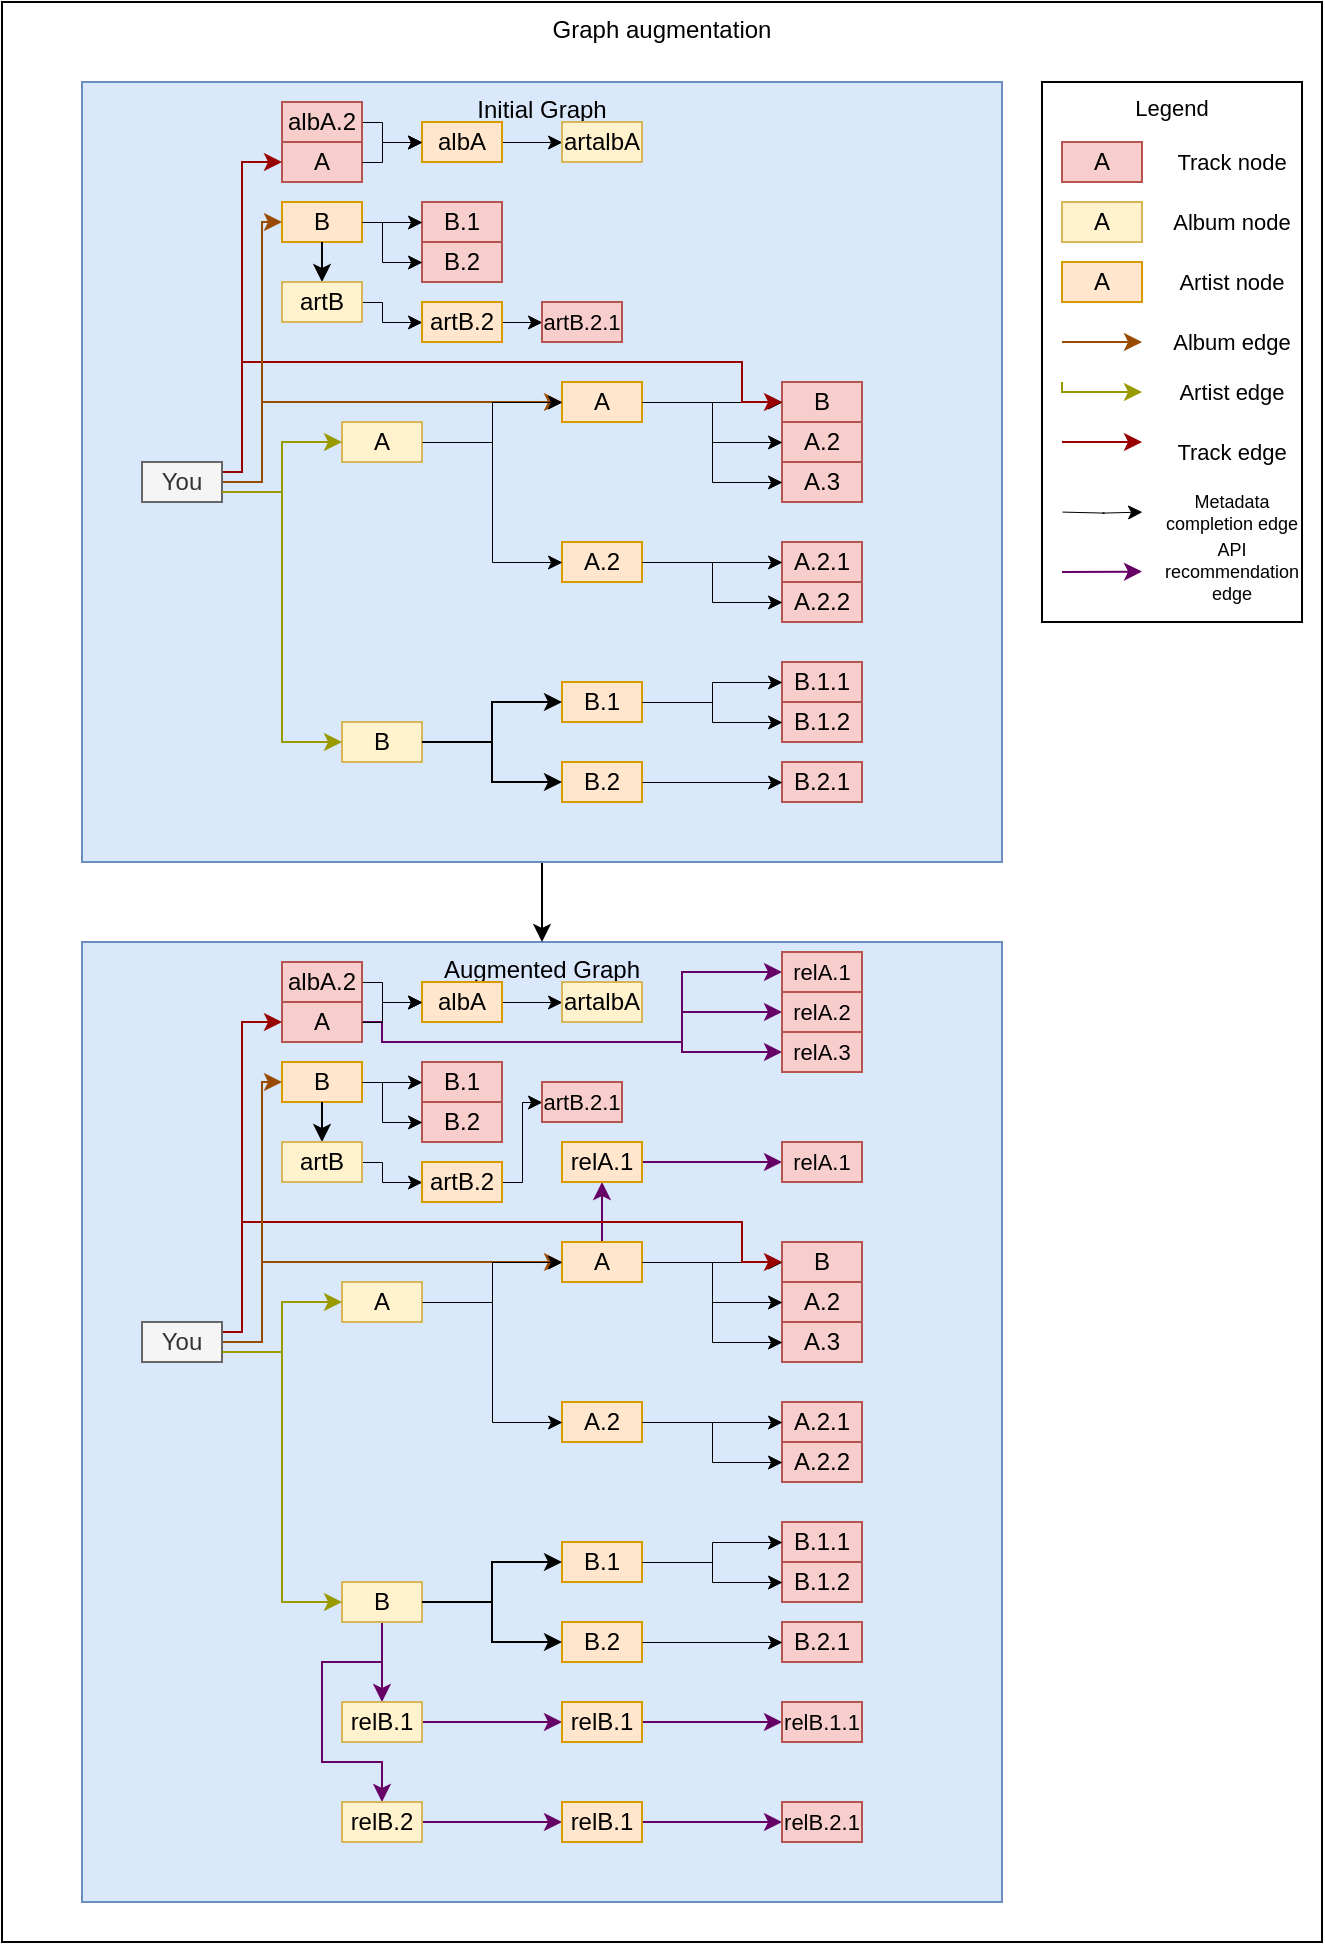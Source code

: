 <mxfile version="18.0.1" type="device"><diagram id="3FuMZ1e_deoRVSTneDtn" name="Page-1"><mxGraphModel dx="1137" dy="707" grid="1" gridSize="10" guides="1" tooltips="1" connect="1" arrows="1" fold="1" page="1" pageScale="1" pageWidth="850" pageHeight="1100" math="0" shadow="0"><root><mxCell id="0"/><mxCell id="1" parent="0"/><mxCell id="2" value="Graph augmentation" style="rounded=0;whiteSpace=wrap;html=1;verticalAlign=top;" parent="1" vertex="1"><mxGeometry x="40" y="40" width="660" height="970" as="geometry"/></mxCell><mxCell id="O8z5yUPfaKezRsKL5KZz-60" value="Augmented Graph" style="rounded=0;whiteSpace=wrap;html=1;verticalAlign=top;align=center;fillColor=#dae8fc;strokeColor=#6c8ebf;" parent="1" vertex="1"><mxGeometry x="80" y="510" width="460" height="480" as="geometry"/></mxCell><mxCell id="O8z5yUPfaKezRsKL5KZz-206" style="edgeStyle=orthogonalEdgeStyle;rounded=0;orthogonalLoop=1;jettySize=auto;html=1;exitX=1;exitY=0.5;exitDx=0;exitDy=0;entryX=0;entryY=0.5;entryDx=0;entryDy=0;fontSize=11;strokeColor=#660066;strokeWidth=1;" parent="1" source="O8z5yUPfaKezRsKL5KZz-61" target="O8z5yUPfaKezRsKL5KZz-202" edge="1"><mxGeometry relative="1" as="geometry"><Array as="points"><mxPoint x="230" y="550"/><mxPoint x="230" y="560"/><mxPoint x="380" y="560"/><mxPoint x="380" y="525"/></Array></mxGeometry></mxCell><mxCell id="O8z5yUPfaKezRsKL5KZz-207" style="edgeStyle=orthogonalEdgeStyle;rounded=0;orthogonalLoop=1;jettySize=auto;html=1;exitX=1;exitY=0.5;exitDx=0;exitDy=0;entryX=0;entryY=0.5;entryDx=0;entryDy=0;fontSize=11;strokeColor=#660066;strokeWidth=1;" parent="1" source="O8z5yUPfaKezRsKL5KZz-61" target="O8z5yUPfaKezRsKL5KZz-203" edge="1"><mxGeometry relative="1" as="geometry"><Array as="points"><mxPoint x="230" y="550"/><mxPoint x="230" y="560"/><mxPoint x="380" y="560"/><mxPoint x="380" y="545"/></Array></mxGeometry></mxCell><mxCell id="O8z5yUPfaKezRsKL5KZz-208" style="edgeStyle=orthogonalEdgeStyle;rounded=0;orthogonalLoop=1;jettySize=auto;html=1;exitX=1;exitY=0.5;exitDx=0;exitDy=0;entryX=0;entryY=0.5;entryDx=0;entryDy=0;fontSize=11;strokeColor=#660066;strokeWidth=1;" parent="1" source="O8z5yUPfaKezRsKL5KZz-61" target="O8z5yUPfaKezRsKL5KZz-205" edge="1"><mxGeometry relative="1" as="geometry"><Array as="points"><mxPoint x="230" y="550"/><mxPoint x="230" y="560"/><mxPoint x="380" y="560"/><mxPoint x="380" y="565"/></Array></mxGeometry></mxCell><mxCell id="O8z5yUPfaKezRsKL5KZz-61" value="A" style="rounded=0;whiteSpace=wrap;html=1;fillColor=#f8cecc;strokeColor=#b85450;" parent="1" vertex="1"><mxGeometry x="180" y="540" width="40" height="20" as="geometry"/></mxCell><mxCell id="O8z5yUPfaKezRsKL5KZz-62" value="B" style="rounded=0;whiteSpace=wrap;html=1;fillColor=#f8cecc;strokeColor=#b85450;" parent="1" vertex="1"><mxGeometry x="430" y="660" width="40" height="20" as="geometry"/></mxCell><mxCell id="O8z5yUPfaKezRsKL5KZz-63" style="edgeStyle=orthogonalEdgeStyle;rounded=0;orthogonalLoop=1;jettySize=auto;html=1;exitX=1;exitY=0.5;exitDx=0;exitDy=0;entryX=0;entryY=0.5;entryDx=0;entryDy=0;strokeWidth=0.5;" parent="1" source="O8z5yUPfaKezRsKL5KZz-64" target="O8z5yUPfaKezRsKL5KZz-62" edge="1"><mxGeometry relative="1" as="geometry"/></mxCell><mxCell id="O8z5yUPfaKezRsKL5KZz-200" style="edgeStyle=orthogonalEdgeStyle;rounded=0;orthogonalLoop=1;jettySize=auto;html=1;exitX=0.5;exitY=0;exitDx=0;exitDy=0;entryX=0.5;entryY=1;entryDx=0;entryDy=0;fontSize=11;strokeColor=#660066;strokeWidth=1;" parent="1" source="O8z5yUPfaKezRsKL5KZz-64" target="O8z5yUPfaKezRsKL5KZz-198" edge="1"><mxGeometry relative="1" as="geometry"/></mxCell><mxCell id="O8z5yUPfaKezRsKL5KZz-64" value="A" style="rounded=0;whiteSpace=wrap;html=1;fillColor=#ffe6cc;strokeColor=#d79b00;" parent="1" vertex="1"><mxGeometry x="320" y="660" width="40" height="20" as="geometry"/></mxCell><mxCell id="O8z5yUPfaKezRsKL5KZz-65" value="B" style="rounded=0;whiteSpace=wrap;html=1;fillColor=#ffe6cc;strokeColor=#d79b00;" parent="1" vertex="1"><mxGeometry x="180" y="570" width="40" height="20" as="geometry"/></mxCell><mxCell id="O8z5yUPfaKezRsKL5KZz-66" style="edgeStyle=orthogonalEdgeStyle;rounded=0;orthogonalLoop=1;jettySize=auto;html=1;exitX=1;exitY=0.5;exitDx=0;exitDy=0;entryX=0;entryY=0.5;entryDx=0;entryDy=0;strokeColor=#994C00;" parent="1" source="O8z5yUPfaKezRsKL5KZz-70" target="O8z5yUPfaKezRsKL5KZz-64" edge="1"><mxGeometry relative="1" as="geometry"><Array as="points"><mxPoint x="170" y="710"/><mxPoint x="170" y="670"/></Array></mxGeometry></mxCell><mxCell id="O8z5yUPfaKezRsKL5KZz-67" style="edgeStyle=orthogonalEdgeStyle;rounded=0;orthogonalLoop=1;jettySize=auto;html=1;exitX=1;exitY=0.25;exitDx=0;exitDy=0;entryX=0;entryY=0.5;entryDx=0;entryDy=0;strokeColor=#990000;strokeWidth=1;" parent="1" source="O8z5yUPfaKezRsKL5KZz-70" target="O8z5yUPfaKezRsKL5KZz-62" edge="1"><mxGeometry relative="1" as="geometry"><Array as="points"><mxPoint x="160" y="705"/><mxPoint x="160" y="650"/><mxPoint x="410" y="650"/><mxPoint x="410" y="670"/></Array></mxGeometry></mxCell><mxCell id="O8z5yUPfaKezRsKL5KZz-68" style="edgeStyle=orthogonalEdgeStyle;rounded=0;orthogonalLoop=1;jettySize=auto;html=1;exitX=1;exitY=0.25;exitDx=0;exitDy=0;entryX=0;entryY=0.5;entryDx=0;entryDy=0;strokeColor=#990000;strokeWidth=1;" parent="1" source="O8z5yUPfaKezRsKL5KZz-70" target="O8z5yUPfaKezRsKL5KZz-61" edge="1"><mxGeometry relative="1" as="geometry"><Array as="points"><mxPoint x="160" y="705"/><mxPoint x="160" y="550"/></Array></mxGeometry></mxCell><mxCell id="O8z5yUPfaKezRsKL5KZz-69" style="edgeStyle=orthogonalEdgeStyle;rounded=0;orthogonalLoop=1;jettySize=auto;html=1;exitX=1;exitY=0.5;exitDx=0;exitDy=0;entryX=0;entryY=0.5;entryDx=0;entryDy=0;strokeColor=#994C00;strokeWidth=1;" parent="1" source="O8z5yUPfaKezRsKL5KZz-70" target="O8z5yUPfaKezRsKL5KZz-65" edge="1"><mxGeometry relative="1" as="geometry"><Array as="points"><mxPoint x="170" y="710"/><mxPoint x="170" y="580"/></Array></mxGeometry></mxCell><mxCell id="O8z5yUPfaKezRsKL5KZz-70" value="You" style="rounded=0;whiteSpace=wrap;html=1;fillColor=#f5f5f5;strokeColor=#666666;fontColor=#333333;" parent="1" vertex="1"><mxGeometry x="110" y="700" width="40" height="20" as="geometry"/></mxCell><mxCell id="O8z5yUPfaKezRsKL5KZz-71" style="edgeStyle=orthogonalEdgeStyle;rounded=0;orthogonalLoop=1;jettySize=auto;html=1;exitX=1;exitY=0.5;exitDx=0;exitDy=0;entryX=0;entryY=0.5;entryDx=0;entryDy=0;strokeWidth=0.5;" parent="1" source="O8z5yUPfaKezRsKL5KZz-72" target="O8z5yUPfaKezRsKL5KZz-64" edge="1"><mxGeometry relative="1" as="geometry"/></mxCell><mxCell id="O8z5yUPfaKezRsKL5KZz-72" value="A" style="rounded=0;whiteSpace=wrap;html=1;fillColor=#fff2cc;strokeColor=#d6b656;" parent="1" vertex="1"><mxGeometry x="210" y="680" width="40" height="20" as="geometry"/></mxCell><mxCell id="O8z5yUPfaKezRsKL5KZz-73" style="edgeStyle=orthogonalEdgeStyle;rounded=0;orthogonalLoop=1;jettySize=auto;html=1;exitX=1;exitY=0.75;exitDx=0;exitDy=0;entryX=0;entryY=0.5;entryDx=0;entryDy=0;strokeColor=#999900;" parent="1" source="O8z5yUPfaKezRsKL5KZz-70" target="O8z5yUPfaKezRsKL5KZz-72" edge="1"><mxGeometry relative="1" as="geometry"/></mxCell><mxCell id="O8z5yUPfaKezRsKL5KZz-186" style="edgeStyle=orthogonalEdgeStyle;rounded=0;orthogonalLoop=1;jettySize=auto;html=1;exitX=0.5;exitY=1;exitDx=0;exitDy=0;entryX=0.5;entryY=0;entryDx=0;entryDy=0;strokeColor=#660066;strokeWidth=1;" parent="1" source="O8z5yUPfaKezRsKL5KZz-74" target="O8z5yUPfaKezRsKL5KZz-185" edge="1"><mxGeometry relative="1" as="geometry"/></mxCell><mxCell id="O8z5yUPfaKezRsKL5KZz-188" style="edgeStyle=orthogonalEdgeStyle;rounded=0;orthogonalLoop=1;jettySize=auto;html=1;exitX=0.5;exitY=1;exitDx=0;exitDy=0;entryX=0.5;entryY=0;entryDx=0;entryDy=0;strokeColor=#660066;strokeWidth=1;" parent="1" source="O8z5yUPfaKezRsKL5KZz-74" target="O8z5yUPfaKezRsKL5KZz-187" edge="1"><mxGeometry relative="1" as="geometry"><Array as="points"><mxPoint x="230" y="870"/><mxPoint x="200" y="870"/><mxPoint x="200" y="920"/><mxPoint x="230" y="920"/></Array></mxGeometry></mxCell><mxCell id="O8z5yUPfaKezRsKL5KZz-74" value="B" style="rounded=0;whiteSpace=wrap;html=1;fillColor=#fff2cc;strokeColor=#d6b656;" parent="1" vertex="1"><mxGeometry x="210" y="830" width="40" height="20" as="geometry"/></mxCell><mxCell id="O8z5yUPfaKezRsKL5KZz-75" style="edgeStyle=orthogonalEdgeStyle;rounded=0;orthogonalLoop=1;jettySize=auto;html=1;exitX=1;exitY=0.75;exitDx=0;exitDy=0;entryX=0;entryY=0.5;entryDx=0;entryDy=0;strokeColor=#999900;" parent="1" source="O8z5yUPfaKezRsKL5KZz-70" target="O8z5yUPfaKezRsKL5KZz-74" edge="1"><mxGeometry relative="1" as="geometry"/></mxCell><mxCell id="O8z5yUPfaKezRsKL5KZz-76" value="B.1" style="rounded=0;whiteSpace=wrap;html=1;fillColor=#ffe6cc;strokeColor=#d79b00;" parent="1" vertex="1"><mxGeometry x="320" y="810" width="40" height="20" as="geometry"/></mxCell><mxCell id="O8z5yUPfaKezRsKL5KZz-77" style="edgeStyle=orthogonalEdgeStyle;rounded=0;orthogonalLoop=1;jettySize=auto;html=1;exitX=1;exitY=0.5;exitDx=0;exitDy=0;entryX=0;entryY=0.5;entryDx=0;entryDy=0;" parent="1" source="O8z5yUPfaKezRsKL5KZz-74" target="O8z5yUPfaKezRsKL5KZz-76" edge="1"><mxGeometry relative="1" as="geometry"/></mxCell><mxCell id="O8z5yUPfaKezRsKL5KZz-78" value="A.2" style="rounded=0;whiteSpace=wrap;html=1;fillColor=#ffe6cc;strokeColor=#d79b00;" parent="1" vertex="1"><mxGeometry x="320" y="740" width="40" height="20" as="geometry"/></mxCell><mxCell id="O8z5yUPfaKezRsKL5KZz-79" style="edgeStyle=orthogonalEdgeStyle;rounded=0;orthogonalLoop=1;jettySize=auto;html=1;exitX=1;exitY=0.5;exitDx=0;exitDy=0;entryX=0;entryY=0.5;entryDx=0;entryDy=0;strokeWidth=0.5;" parent="1" source="O8z5yUPfaKezRsKL5KZz-72" target="O8z5yUPfaKezRsKL5KZz-78" edge="1"><mxGeometry relative="1" as="geometry"/></mxCell><mxCell id="O8z5yUPfaKezRsKL5KZz-80" value="B.2" style="rounded=0;whiteSpace=wrap;html=1;fillColor=#ffe6cc;strokeColor=#d79b00;" parent="1" vertex="1"><mxGeometry x="320" y="850" width="40" height="20" as="geometry"/></mxCell><mxCell id="O8z5yUPfaKezRsKL5KZz-81" style="edgeStyle=orthogonalEdgeStyle;rounded=0;orthogonalLoop=1;jettySize=auto;html=1;exitX=1;exitY=0.5;exitDx=0;exitDy=0;entryX=0;entryY=0.5;entryDx=0;entryDy=0;" parent="1" source="O8z5yUPfaKezRsKL5KZz-74" target="O8z5yUPfaKezRsKL5KZz-80" edge="1"><mxGeometry relative="1" as="geometry"/></mxCell><mxCell id="O8z5yUPfaKezRsKL5KZz-82" value="A.2" style="rounded=0;whiteSpace=wrap;html=1;fillColor=#f8cecc;strokeColor=#b85450;" parent="1" vertex="1"><mxGeometry x="430" y="680" width="40" height="20" as="geometry"/></mxCell><mxCell id="O8z5yUPfaKezRsKL5KZz-83" style="edgeStyle=orthogonalEdgeStyle;rounded=0;orthogonalLoop=1;jettySize=auto;html=1;exitX=1;exitY=0.5;exitDx=0;exitDy=0;entryX=0;entryY=0.5;entryDx=0;entryDy=0;strokeWidth=0.5;" parent="1" source="O8z5yUPfaKezRsKL5KZz-64" target="O8z5yUPfaKezRsKL5KZz-82" edge="1"><mxGeometry relative="1" as="geometry"/></mxCell><mxCell id="O8z5yUPfaKezRsKL5KZz-84" value="A.3" style="rounded=0;whiteSpace=wrap;html=1;fillColor=#f8cecc;strokeColor=#b85450;" parent="1" vertex="1"><mxGeometry x="430" y="700" width="40" height="20" as="geometry"/></mxCell><mxCell id="O8z5yUPfaKezRsKL5KZz-85" style="edgeStyle=orthogonalEdgeStyle;rounded=0;orthogonalLoop=1;jettySize=auto;html=1;exitX=1;exitY=0.5;exitDx=0;exitDy=0;entryX=0;entryY=0.5;entryDx=0;entryDy=0;strokeWidth=0.5;" parent="1" source="O8z5yUPfaKezRsKL5KZz-64" target="O8z5yUPfaKezRsKL5KZz-84" edge="1"><mxGeometry relative="1" as="geometry"/></mxCell><mxCell id="O8z5yUPfaKezRsKL5KZz-86" value="B.1" style="rounded=0;whiteSpace=wrap;html=1;fillColor=#f8cecc;strokeColor=#b85450;" parent="1" vertex="1"><mxGeometry x="250" y="570" width="40" height="20" as="geometry"/></mxCell><mxCell id="O8z5yUPfaKezRsKL5KZz-87" style="edgeStyle=orthogonalEdgeStyle;rounded=0;orthogonalLoop=1;jettySize=auto;html=1;exitX=1;exitY=0.5;exitDx=0;exitDy=0;entryX=0;entryY=0.5;entryDx=0;entryDy=0;strokeColor=#000000;strokeWidth=0.5;" parent="1" source="O8z5yUPfaKezRsKL5KZz-65" target="O8z5yUPfaKezRsKL5KZz-86" edge="1"><mxGeometry relative="1" as="geometry"/></mxCell><mxCell id="O8z5yUPfaKezRsKL5KZz-88" value="B.2" style="rounded=0;whiteSpace=wrap;html=1;fillColor=#f8cecc;strokeColor=#b85450;" parent="1" vertex="1"><mxGeometry x="250" y="590" width="40" height="20" as="geometry"/></mxCell><mxCell id="O8z5yUPfaKezRsKL5KZz-89" style="edgeStyle=orthogonalEdgeStyle;rounded=0;orthogonalLoop=1;jettySize=auto;html=1;exitX=1;exitY=0.5;exitDx=0;exitDy=0;entryX=0;entryY=0.5;entryDx=0;entryDy=0;strokeColor=#000000;strokeWidth=0.5;" parent="1" source="O8z5yUPfaKezRsKL5KZz-65" target="O8z5yUPfaKezRsKL5KZz-88" edge="1"><mxGeometry relative="1" as="geometry"><Array as="points"><mxPoint x="230" y="580"/><mxPoint x="230" y="600"/></Array></mxGeometry></mxCell><mxCell id="O8z5yUPfaKezRsKL5KZz-90" value="A.2.1" style="rounded=0;whiteSpace=wrap;html=1;fillColor=#f8cecc;strokeColor=#b85450;" parent="1" vertex="1"><mxGeometry x="430" y="740" width="40" height="20" as="geometry"/></mxCell><mxCell id="O8z5yUPfaKezRsKL5KZz-91" style="edgeStyle=orthogonalEdgeStyle;rounded=0;orthogonalLoop=1;jettySize=auto;html=1;exitX=1;exitY=0.5;exitDx=0;exitDy=0;entryX=0;entryY=0.5;entryDx=0;entryDy=0;strokeColor=#000000;strokeWidth=0.5;" parent="1" source="O8z5yUPfaKezRsKL5KZz-78" target="O8z5yUPfaKezRsKL5KZz-90" edge="1"><mxGeometry relative="1" as="geometry"/></mxCell><mxCell id="O8z5yUPfaKezRsKL5KZz-92" value="A.2.2" style="rounded=0;whiteSpace=wrap;html=1;fillColor=#f8cecc;strokeColor=#b85450;" parent="1" vertex="1"><mxGeometry x="430" y="760" width="40" height="20" as="geometry"/></mxCell><mxCell id="O8z5yUPfaKezRsKL5KZz-93" style="edgeStyle=orthogonalEdgeStyle;rounded=0;orthogonalLoop=1;jettySize=auto;html=1;exitX=1;exitY=0.5;exitDx=0;exitDy=0;entryX=0;entryY=0.5;entryDx=0;entryDy=0;strokeColor=#000000;strokeWidth=0.5;" parent="1" source="O8z5yUPfaKezRsKL5KZz-78" target="O8z5yUPfaKezRsKL5KZz-92" edge="1"><mxGeometry relative="1" as="geometry"/></mxCell><mxCell id="O8z5yUPfaKezRsKL5KZz-94" value="B.1.1" style="rounded=0;whiteSpace=wrap;html=1;fillColor=#f8cecc;strokeColor=#b85450;" parent="1" vertex="1"><mxGeometry x="430" y="800" width="40" height="20" as="geometry"/></mxCell><mxCell id="O8z5yUPfaKezRsKL5KZz-95" style="edgeStyle=orthogonalEdgeStyle;rounded=0;orthogonalLoop=1;jettySize=auto;html=1;exitX=1;exitY=0.5;exitDx=0;exitDy=0;entryX=0;entryY=0.5;entryDx=0;entryDy=0;strokeColor=#000000;strokeWidth=0.5;" parent="1" source="O8z5yUPfaKezRsKL5KZz-76" target="O8z5yUPfaKezRsKL5KZz-94" edge="1"><mxGeometry relative="1" as="geometry"/></mxCell><mxCell id="O8z5yUPfaKezRsKL5KZz-96" value="B.1.2" style="rounded=0;whiteSpace=wrap;html=1;fillColor=#f8cecc;strokeColor=#b85450;" parent="1" vertex="1"><mxGeometry x="430" y="820" width="40" height="20" as="geometry"/></mxCell><mxCell id="O8z5yUPfaKezRsKL5KZz-97" style="edgeStyle=orthogonalEdgeStyle;rounded=0;orthogonalLoop=1;jettySize=auto;html=1;exitX=1;exitY=0.5;exitDx=0;exitDy=0;strokeColor=#000000;strokeWidth=0.5;" parent="1" source="O8z5yUPfaKezRsKL5KZz-76" target="O8z5yUPfaKezRsKL5KZz-96" edge="1"><mxGeometry relative="1" as="geometry"/></mxCell><mxCell id="O8z5yUPfaKezRsKL5KZz-98" value="B.2.1" style="rounded=0;whiteSpace=wrap;html=1;fillColor=#f8cecc;strokeColor=#b85450;" parent="1" vertex="1"><mxGeometry x="430" y="850" width="40" height="20" as="geometry"/></mxCell><mxCell id="O8z5yUPfaKezRsKL5KZz-99" style="edgeStyle=orthogonalEdgeStyle;rounded=0;orthogonalLoop=1;jettySize=auto;html=1;exitX=1;exitY=0.5;exitDx=0;exitDy=0;entryX=0;entryY=0.5;entryDx=0;entryDy=0;strokeColor=#000000;strokeWidth=0.5;" parent="1" source="O8z5yUPfaKezRsKL5KZz-80" target="O8z5yUPfaKezRsKL5KZz-98" edge="1"><mxGeometry relative="1" as="geometry"/></mxCell><mxCell id="O8z5yUPfaKezRsKL5KZz-190" style="edgeStyle=orthogonalEdgeStyle;rounded=0;orthogonalLoop=1;jettySize=auto;html=1;exitX=1;exitY=0.5;exitDx=0;exitDy=0;entryX=0;entryY=0.5;entryDx=0;entryDy=0;strokeColor=#660066;strokeWidth=1;" parent="1" source="O8z5yUPfaKezRsKL5KZz-185" target="O8z5yUPfaKezRsKL5KZz-189" edge="1"><mxGeometry relative="1" as="geometry"/></mxCell><mxCell id="O8z5yUPfaKezRsKL5KZz-185" value="relB.1" style="rounded=0;whiteSpace=wrap;html=1;fillColor=#fff2cc;strokeColor=#d6b656;" parent="1" vertex="1"><mxGeometry x="210" y="890" width="40" height="20" as="geometry"/></mxCell><mxCell id="O8z5yUPfaKezRsKL5KZz-196" style="edgeStyle=orthogonalEdgeStyle;rounded=0;orthogonalLoop=1;jettySize=auto;html=1;exitX=1;exitY=0.5;exitDx=0;exitDy=0;entryX=0;entryY=0.5;entryDx=0;entryDy=0;strokeColor=#660066;strokeWidth=1;" parent="1" source="O8z5yUPfaKezRsKL5KZz-187" target="O8z5yUPfaKezRsKL5KZz-194" edge="1"><mxGeometry relative="1" as="geometry"/></mxCell><mxCell id="O8z5yUPfaKezRsKL5KZz-187" value="relB.2" style="rounded=0;whiteSpace=wrap;html=1;fillColor=#fff2cc;strokeColor=#d6b656;" parent="1" vertex="1"><mxGeometry x="210" y="940" width="40" height="20" as="geometry"/></mxCell><mxCell id="O8z5yUPfaKezRsKL5KZz-192" style="edgeStyle=orthogonalEdgeStyle;rounded=0;orthogonalLoop=1;jettySize=auto;html=1;exitX=1;exitY=0.5;exitDx=0;exitDy=0;entryX=0;entryY=0.5;entryDx=0;entryDy=0;strokeColor=#660066;strokeWidth=1;" parent="1" source="O8z5yUPfaKezRsKL5KZz-189" target="O8z5yUPfaKezRsKL5KZz-191" edge="1"><mxGeometry relative="1" as="geometry"/></mxCell><mxCell id="O8z5yUPfaKezRsKL5KZz-189" value="relB.1" style="rounded=0;whiteSpace=wrap;html=1;fillColor=#ffe6cc;strokeColor=#d79b00;" parent="1" vertex="1"><mxGeometry x="320" y="890" width="40" height="20" as="geometry"/></mxCell><mxCell id="O8z5yUPfaKezRsKL5KZz-191" value="relB.1.1" style="rounded=0;whiteSpace=wrap;html=1;fillColor=#f8cecc;strokeColor=#b85450;fontSize=11;" parent="1" vertex="1"><mxGeometry x="430" y="890" width="40" height="20" as="geometry"/></mxCell><mxCell id="O8z5yUPfaKezRsKL5KZz-197" style="edgeStyle=orthogonalEdgeStyle;rounded=0;orthogonalLoop=1;jettySize=auto;html=1;exitX=1;exitY=0.5;exitDx=0;exitDy=0;entryX=0;entryY=0.5;entryDx=0;entryDy=0;strokeColor=#660066;strokeWidth=1;" parent="1" source="O8z5yUPfaKezRsKL5KZz-194" target="O8z5yUPfaKezRsKL5KZz-195" edge="1"><mxGeometry relative="1" as="geometry"/></mxCell><mxCell id="O8z5yUPfaKezRsKL5KZz-194" value="relB.1" style="rounded=0;whiteSpace=wrap;html=1;fillColor=#ffe6cc;strokeColor=#d79b00;" parent="1" vertex="1"><mxGeometry x="320" y="940" width="40" height="20" as="geometry"/></mxCell><mxCell id="O8z5yUPfaKezRsKL5KZz-195" value="relB.2.1" style="rounded=0;whiteSpace=wrap;html=1;fillColor=#f8cecc;strokeColor=#b85450;fontSize=11;" parent="1" vertex="1"><mxGeometry x="430" y="940" width="40" height="20" as="geometry"/></mxCell><mxCell id="O8z5yUPfaKezRsKL5KZz-201" style="edgeStyle=orthogonalEdgeStyle;rounded=0;orthogonalLoop=1;jettySize=auto;html=1;exitX=1;exitY=0.5;exitDx=0;exitDy=0;fontSize=11;strokeColor=#660066;strokeWidth=1;" parent="1" source="O8z5yUPfaKezRsKL5KZz-198" target="O8z5yUPfaKezRsKL5KZz-199" edge="1"><mxGeometry relative="1" as="geometry"/></mxCell><mxCell id="O8z5yUPfaKezRsKL5KZz-198" value="relA.1" style="rounded=0;whiteSpace=wrap;html=1;fillColor=#ffe6cc;strokeColor=#d79b00;" parent="1" vertex="1"><mxGeometry x="320" y="610" width="40" height="20" as="geometry"/></mxCell><mxCell id="O8z5yUPfaKezRsKL5KZz-199" value="relA.1" style="rounded=0;whiteSpace=wrap;html=1;fillColor=#f8cecc;strokeColor=#b85450;fontSize=11;" parent="1" vertex="1"><mxGeometry x="430" y="610" width="40" height="20" as="geometry"/></mxCell><mxCell id="O8z5yUPfaKezRsKL5KZz-202" value="relA.1" style="rounded=0;whiteSpace=wrap;html=1;fillColor=#f8cecc;strokeColor=#b85450;fontSize=11;" parent="1" vertex="1"><mxGeometry x="430" y="515" width="40" height="20" as="geometry"/></mxCell><mxCell id="O8z5yUPfaKezRsKL5KZz-203" value="relA.2" style="rounded=0;whiteSpace=wrap;html=1;fillColor=#f8cecc;strokeColor=#b85450;fontSize=11;" parent="1" vertex="1"><mxGeometry x="430" y="535" width="40" height="20" as="geometry"/></mxCell><mxCell id="O8z5yUPfaKezRsKL5KZz-205" value="relA.3" style="rounded=0;whiteSpace=wrap;html=1;fillColor=#f8cecc;strokeColor=#b85450;fontSize=11;" parent="1" vertex="1"><mxGeometry x="430" y="555" width="40" height="20" as="geometry"/></mxCell><mxCell id="O8z5yUPfaKezRsKL5KZz-209" style="edgeStyle=orthogonalEdgeStyle;rounded=0;orthogonalLoop=1;jettySize=auto;html=1;exitX=0.5;exitY=1;exitDx=0;exitDy=0;entryX=0.5;entryY=0;entryDx=0;entryDy=0;fontSize=11;strokeColor=#000000;strokeWidth=1;" parent="1" source="O8z5yUPfaKezRsKL5KZz-8" target="O8z5yUPfaKezRsKL5KZz-60" edge="1"><mxGeometry relative="1" as="geometry"/></mxCell><mxCell id="kvwZr2Fy22eKTXCSb-oO-2" value="" style="group" parent="1" vertex="1" connectable="0"><mxGeometry x="560" y="80" width="130" height="270" as="geometry"/></mxCell><mxCell id="O8z5yUPfaKezRsKL5KZz-210" value="Legend" style="rounded=0;whiteSpace=wrap;html=1;fontSize=11;verticalAlign=top;" parent="kvwZr2Fy22eKTXCSb-oO-2" vertex="1"><mxGeometry width="130" height="270" as="geometry"/></mxCell><mxCell id="O8z5yUPfaKezRsKL5KZz-211" value="A" style="rounded=0;whiteSpace=wrap;html=1;fillColor=#f8cecc;strokeColor=#b85450;" parent="kvwZr2Fy22eKTXCSb-oO-2" vertex="1"><mxGeometry x="10" y="30" width="40" height="20" as="geometry"/></mxCell><mxCell id="O8z5yUPfaKezRsKL5KZz-213" value="A" style="rounded=0;whiteSpace=wrap;html=1;fillColor=#fff2cc;strokeColor=#d6b656;" parent="kvwZr2Fy22eKTXCSb-oO-2" vertex="1"><mxGeometry x="10" y="60" width="40" height="20" as="geometry"/></mxCell><mxCell id="O8z5yUPfaKezRsKL5KZz-255" value="A" style="rounded=0;whiteSpace=wrap;html=1;fillColor=#ffe6cc;strokeColor=#d79b00;" parent="kvwZr2Fy22eKTXCSb-oO-2" vertex="1"><mxGeometry x="10" y="90" width="40" height="20" as="geometry"/></mxCell><mxCell id="O8z5yUPfaKezRsKL5KZz-256" value="Track node" style="text;html=1;strokeColor=none;fillColor=none;align=center;verticalAlign=middle;whiteSpace=wrap;rounded=0;fontSize=11;" parent="kvwZr2Fy22eKTXCSb-oO-2" vertex="1"><mxGeometry x="60" y="25" width="70" height="30" as="geometry"/></mxCell><mxCell id="O8z5yUPfaKezRsKL5KZz-257" value="Album node" style="text;html=1;strokeColor=none;fillColor=none;align=center;verticalAlign=middle;whiteSpace=wrap;rounded=0;fontSize=11;" parent="kvwZr2Fy22eKTXCSb-oO-2" vertex="1"><mxGeometry x="60" y="55" width="70" height="30" as="geometry"/></mxCell><mxCell id="O8z5yUPfaKezRsKL5KZz-258" value="Artist node" style="text;html=1;strokeColor=none;fillColor=none;align=center;verticalAlign=middle;whiteSpace=wrap;rounded=0;fontSize=11;" parent="kvwZr2Fy22eKTXCSb-oO-2" vertex="1"><mxGeometry x="60" y="85" width="70" height="30" as="geometry"/></mxCell><mxCell id="O8z5yUPfaKezRsKL5KZz-259" style="edgeStyle=orthogonalEdgeStyle;rounded=0;orthogonalLoop=1;jettySize=auto;html=1;strokeColor=#994C00;" parent="kvwZr2Fy22eKTXCSb-oO-2" edge="1"><mxGeometry relative="1" as="geometry"><Array as="points"><mxPoint x="10" y="130"/></Array><mxPoint x="10" y="130" as="sourcePoint"/><mxPoint x="50" y="130" as="targetPoint"/></mxGeometry></mxCell><mxCell id="O8z5yUPfaKezRsKL5KZz-260" value="Album edge" style="text;html=1;strokeColor=none;fillColor=none;align=center;verticalAlign=middle;whiteSpace=wrap;rounded=0;fontSize=11;" parent="kvwZr2Fy22eKTXCSb-oO-2" vertex="1"><mxGeometry x="60" y="115" width="70" height="30" as="geometry"/></mxCell><mxCell id="O8z5yUPfaKezRsKL5KZz-261" value="Artist edge" style="text;html=1;strokeColor=none;fillColor=none;align=center;verticalAlign=middle;whiteSpace=wrap;rounded=0;fontSize=11;" parent="kvwZr2Fy22eKTXCSb-oO-2" vertex="1"><mxGeometry x="60" y="140" width="70" height="30" as="geometry"/></mxCell><mxCell id="O8z5yUPfaKezRsKL5KZz-262" value="Track edge" style="text;html=1;strokeColor=none;fillColor=none;align=center;verticalAlign=middle;whiteSpace=wrap;rounded=0;fontSize=11;" parent="kvwZr2Fy22eKTXCSb-oO-2" vertex="1"><mxGeometry x="60" y="170" width="70" height="30" as="geometry"/></mxCell><mxCell id="O8z5yUPfaKezRsKL5KZz-263" value="Metadata completion edge" style="text;html=1;strokeColor=none;fillColor=none;align=center;verticalAlign=middle;whiteSpace=wrap;rounded=0;fontSize=9;" parent="kvwZr2Fy22eKTXCSb-oO-2" vertex="1"><mxGeometry x="60" y="200" width="70" height="30" as="geometry"/></mxCell><mxCell id="O8z5yUPfaKezRsKL5KZz-264" value="API recommendation edge" style="text;html=1;strokeColor=none;fillColor=none;align=center;verticalAlign=middle;whiteSpace=wrap;rounded=0;fontSize=9;" parent="kvwZr2Fy22eKTXCSb-oO-2" vertex="1"><mxGeometry x="60" y="230" width="70" height="30" as="geometry"/></mxCell><mxCell id="O8z5yUPfaKezRsKL5KZz-265" style="edgeStyle=orthogonalEdgeStyle;rounded=0;orthogonalLoop=1;jettySize=auto;html=1;strokeColor=#999900;" parent="kvwZr2Fy22eKTXCSb-oO-2" edge="1"><mxGeometry relative="1" as="geometry"><mxPoint x="10" y="150" as="sourcePoint"/><mxPoint x="50" y="155" as="targetPoint"/><Array as="points"><mxPoint x="50" y="155"/></Array></mxGeometry></mxCell><mxCell id="O8z5yUPfaKezRsKL5KZz-266" style="edgeStyle=orthogonalEdgeStyle;rounded=0;orthogonalLoop=1;jettySize=auto;html=1;entryX=0;entryY=0.5;entryDx=0;entryDy=0;strokeColor=#990000;strokeWidth=1;" parent="kvwZr2Fy22eKTXCSb-oO-2" edge="1"><mxGeometry relative="1" as="geometry"><Array as="points"><mxPoint x="30" y="180"/><mxPoint x="30" y="180"/></Array><mxPoint x="10" y="180" as="sourcePoint"/><mxPoint x="50" y="180" as="targetPoint"/></mxGeometry></mxCell><mxCell id="O8z5yUPfaKezRsKL5KZz-267" style="edgeStyle=orthogonalEdgeStyle;rounded=0;orthogonalLoop=1;jettySize=auto;html=1;strokeWidth=0.5;" parent="kvwZr2Fy22eKTXCSb-oO-2" edge="1"><mxGeometry relative="1" as="geometry"><mxPoint x="10" y="214.8" as="sourcePoint"/><mxPoint x="50" y="214.8" as="targetPoint"/></mxGeometry></mxCell><mxCell id="O8z5yUPfaKezRsKL5KZz-268" style="edgeStyle=orthogonalEdgeStyle;rounded=0;orthogonalLoop=1;jettySize=auto;html=1;fontSize=11;strokeColor=#660066;strokeWidth=1;" parent="kvwZr2Fy22eKTXCSb-oO-2" edge="1"><mxGeometry relative="1" as="geometry"><mxPoint x="10" y="245" as="sourcePoint"/><mxPoint x="50" y="244.8" as="targetPoint"/><Array as="points"><mxPoint x="50" y="245"/></Array></mxGeometry></mxCell><mxCell id="O8z5yUPfaKezRsKL5KZz-8" value="Initial Graph" style="rounded=0;whiteSpace=wrap;html=1;verticalAlign=top;align=center;fillColor=#dae8fc;strokeColor=#6c8ebf;" parent="1" vertex="1"><mxGeometry x="80" y="80" width="460" height="390" as="geometry"/></mxCell><mxCell id="O8z5yUPfaKezRsKL5KZz-16" value="A" style="rounded=0;whiteSpace=wrap;html=1;fillColor=#f8cecc;strokeColor=#b85450;" parent="1" vertex="1"><mxGeometry x="180" y="110" width="40" height="20" as="geometry"/></mxCell><mxCell id="O8z5yUPfaKezRsKL5KZz-17" value="B" style="rounded=0;whiteSpace=wrap;html=1;fillColor=#f8cecc;strokeColor=#b85450;" parent="1" vertex="1"><mxGeometry x="430" y="230" width="40" height="20" as="geometry"/></mxCell><mxCell id="O8z5yUPfaKezRsKL5KZz-34" style="edgeStyle=orthogonalEdgeStyle;rounded=0;orthogonalLoop=1;jettySize=auto;html=1;exitX=1;exitY=0.5;exitDx=0;exitDy=0;entryX=0;entryY=0.5;entryDx=0;entryDy=0;strokeWidth=0.5;" parent="1" source="O8z5yUPfaKezRsKL5KZz-18" target="O8z5yUPfaKezRsKL5KZz-17" edge="1"><mxGeometry relative="1" as="geometry"/></mxCell><mxCell id="O8z5yUPfaKezRsKL5KZz-18" value="A" style="rounded=0;whiteSpace=wrap;html=1;fillColor=#ffe6cc;strokeColor=#d79b00;" parent="1" vertex="1"><mxGeometry x="320" y="230" width="40" height="20" as="geometry"/></mxCell><mxCell id="O8z5yUPfaKezRsKL5KZz-19" value="B" style="rounded=0;whiteSpace=wrap;html=1;fillColor=#ffe6cc;strokeColor=#d79b00;" parent="1" vertex="1"><mxGeometry x="180" y="140" width="40" height="20" as="geometry"/></mxCell><mxCell id="O8z5yUPfaKezRsKL5KZz-39" style="edgeStyle=orthogonalEdgeStyle;rounded=0;orthogonalLoop=1;jettySize=auto;html=1;exitX=1;exitY=0.5;exitDx=0;exitDy=0;entryX=0;entryY=0.5;entryDx=0;entryDy=0;strokeColor=#994C00;" parent="1" source="O8z5yUPfaKezRsKL5KZz-22" target="O8z5yUPfaKezRsKL5KZz-18" edge="1"><mxGeometry relative="1" as="geometry"><Array as="points"><mxPoint x="170" y="280"/><mxPoint x="170" y="240"/></Array></mxGeometry></mxCell><mxCell id="O8z5yUPfaKezRsKL5KZz-40" style="edgeStyle=orthogonalEdgeStyle;rounded=0;orthogonalLoop=1;jettySize=auto;html=1;exitX=1;exitY=0.25;exitDx=0;exitDy=0;entryX=0;entryY=0.5;entryDx=0;entryDy=0;strokeColor=#990000;strokeWidth=1;" parent="1" source="O8z5yUPfaKezRsKL5KZz-22" target="O8z5yUPfaKezRsKL5KZz-17" edge="1"><mxGeometry relative="1" as="geometry"><Array as="points"><mxPoint x="160" y="275"/><mxPoint x="160" y="220"/><mxPoint x="410" y="220"/><mxPoint x="410" y="240"/></Array></mxGeometry></mxCell><mxCell id="O8z5yUPfaKezRsKL5KZz-41" style="edgeStyle=orthogonalEdgeStyle;rounded=0;orthogonalLoop=1;jettySize=auto;html=1;exitX=1;exitY=0.25;exitDx=0;exitDy=0;entryX=0;entryY=0.5;entryDx=0;entryDy=0;strokeColor=#990000;strokeWidth=1;" parent="1" source="O8z5yUPfaKezRsKL5KZz-22" target="O8z5yUPfaKezRsKL5KZz-16" edge="1"><mxGeometry relative="1" as="geometry"><Array as="points"><mxPoint x="160" y="275"/><mxPoint x="160" y="120"/></Array></mxGeometry></mxCell><mxCell id="O8z5yUPfaKezRsKL5KZz-42" style="edgeStyle=orthogonalEdgeStyle;rounded=0;orthogonalLoop=1;jettySize=auto;html=1;exitX=1;exitY=0.5;exitDx=0;exitDy=0;entryX=0;entryY=0.5;entryDx=0;entryDy=0;strokeColor=#994C00;strokeWidth=1;" parent="1" source="O8z5yUPfaKezRsKL5KZz-22" target="O8z5yUPfaKezRsKL5KZz-19" edge="1"><mxGeometry relative="1" as="geometry"><Array as="points"><mxPoint x="170" y="280"/><mxPoint x="170" y="150"/></Array></mxGeometry></mxCell><mxCell id="O8z5yUPfaKezRsKL5KZz-22" value="You" style="rounded=0;whiteSpace=wrap;html=1;fillColor=#f5f5f5;strokeColor=#666666;fontColor=#333333;" parent="1" vertex="1"><mxGeometry x="110" y="270" width="40" height="20" as="geometry"/></mxCell><mxCell id="O8z5yUPfaKezRsKL5KZz-27" style="edgeStyle=orthogonalEdgeStyle;rounded=0;orthogonalLoop=1;jettySize=auto;html=1;exitX=1;exitY=0.5;exitDx=0;exitDy=0;entryX=0;entryY=0.5;entryDx=0;entryDy=0;strokeWidth=0.5;" parent="1" source="O8z5yUPfaKezRsKL5KZz-23" target="O8z5yUPfaKezRsKL5KZz-18" edge="1"><mxGeometry relative="1" as="geometry"/></mxCell><mxCell id="O8z5yUPfaKezRsKL5KZz-23" value="A" style="rounded=0;whiteSpace=wrap;html=1;fillColor=#fff2cc;strokeColor=#d6b656;" parent="1" vertex="1"><mxGeometry x="210" y="250" width="40" height="20" as="geometry"/></mxCell><mxCell id="O8z5yUPfaKezRsKL5KZz-25" style="edgeStyle=orthogonalEdgeStyle;rounded=0;orthogonalLoop=1;jettySize=auto;html=1;exitX=1;exitY=0.75;exitDx=0;exitDy=0;entryX=0;entryY=0.5;entryDx=0;entryDy=0;strokeColor=#999900;" parent="1" source="O8z5yUPfaKezRsKL5KZz-22" target="O8z5yUPfaKezRsKL5KZz-23" edge="1"><mxGeometry relative="1" as="geometry"/></mxCell><mxCell id="O8z5yUPfaKezRsKL5KZz-24" value="B" style="rounded=0;whiteSpace=wrap;html=1;fillColor=#fff2cc;strokeColor=#d6b656;" parent="1" vertex="1"><mxGeometry x="210" y="400" width="40" height="20" as="geometry"/></mxCell><mxCell id="O8z5yUPfaKezRsKL5KZz-26" style="edgeStyle=orthogonalEdgeStyle;rounded=0;orthogonalLoop=1;jettySize=auto;html=1;exitX=1;exitY=0.75;exitDx=0;exitDy=0;entryX=0;entryY=0.5;entryDx=0;entryDy=0;strokeColor=#999900;" parent="1" source="O8z5yUPfaKezRsKL5KZz-22" target="O8z5yUPfaKezRsKL5KZz-24" edge="1"><mxGeometry relative="1" as="geometry"/></mxCell><mxCell id="O8z5yUPfaKezRsKL5KZz-28" value="B.1" style="rounded=0;whiteSpace=wrap;html=1;fillColor=#ffe6cc;strokeColor=#d79b00;" parent="1" vertex="1"><mxGeometry x="320" y="380" width="40" height="20" as="geometry"/></mxCell><mxCell id="O8z5yUPfaKezRsKL5KZz-29" style="edgeStyle=orthogonalEdgeStyle;rounded=0;orthogonalLoop=1;jettySize=auto;html=1;exitX=1;exitY=0.5;exitDx=0;exitDy=0;entryX=0;entryY=0.5;entryDx=0;entryDy=0;" parent="1" source="O8z5yUPfaKezRsKL5KZz-24" target="O8z5yUPfaKezRsKL5KZz-28" edge="1"><mxGeometry relative="1" as="geometry"/></mxCell><mxCell id="O8z5yUPfaKezRsKL5KZz-30" value="A.2" style="rounded=0;whiteSpace=wrap;html=1;fillColor=#ffe6cc;strokeColor=#d79b00;" parent="1" vertex="1"><mxGeometry x="320" y="310" width="40" height="20" as="geometry"/></mxCell><mxCell id="O8z5yUPfaKezRsKL5KZz-31" style="edgeStyle=orthogonalEdgeStyle;rounded=0;orthogonalLoop=1;jettySize=auto;html=1;exitX=1;exitY=0.5;exitDx=0;exitDy=0;entryX=0;entryY=0.5;entryDx=0;entryDy=0;strokeWidth=0.5;" parent="1" source="O8z5yUPfaKezRsKL5KZz-23" target="O8z5yUPfaKezRsKL5KZz-30" edge="1"><mxGeometry relative="1" as="geometry"/></mxCell><mxCell id="O8z5yUPfaKezRsKL5KZz-32" value="B.2" style="rounded=0;whiteSpace=wrap;html=1;fillColor=#ffe6cc;strokeColor=#d79b00;" parent="1" vertex="1"><mxGeometry x="320" y="420" width="40" height="20" as="geometry"/></mxCell><mxCell id="O8z5yUPfaKezRsKL5KZz-33" style="edgeStyle=orthogonalEdgeStyle;rounded=0;orthogonalLoop=1;jettySize=auto;html=1;exitX=1;exitY=0.5;exitDx=0;exitDy=0;entryX=0;entryY=0.5;entryDx=0;entryDy=0;" parent="1" source="O8z5yUPfaKezRsKL5KZz-24" target="O8z5yUPfaKezRsKL5KZz-32" edge="1"><mxGeometry relative="1" as="geometry"/></mxCell><mxCell id="O8z5yUPfaKezRsKL5KZz-35" value="A.2" style="rounded=0;whiteSpace=wrap;html=1;fillColor=#f8cecc;strokeColor=#b85450;" parent="1" vertex="1"><mxGeometry x="430" y="250" width="40" height="20" as="geometry"/></mxCell><mxCell id="O8z5yUPfaKezRsKL5KZz-37" style="edgeStyle=orthogonalEdgeStyle;rounded=0;orthogonalLoop=1;jettySize=auto;html=1;exitX=1;exitY=0.5;exitDx=0;exitDy=0;entryX=0;entryY=0.5;entryDx=0;entryDy=0;strokeWidth=0.5;" parent="1" source="O8z5yUPfaKezRsKL5KZz-18" target="O8z5yUPfaKezRsKL5KZz-35" edge="1"><mxGeometry relative="1" as="geometry"/></mxCell><mxCell id="O8z5yUPfaKezRsKL5KZz-36" value="A.3" style="rounded=0;whiteSpace=wrap;html=1;fillColor=#f8cecc;strokeColor=#b85450;" parent="1" vertex="1"><mxGeometry x="430" y="270" width="40" height="20" as="geometry"/></mxCell><mxCell id="O8z5yUPfaKezRsKL5KZz-38" style="edgeStyle=orthogonalEdgeStyle;rounded=0;orthogonalLoop=1;jettySize=auto;html=1;exitX=1;exitY=0.5;exitDx=0;exitDy=0;entryX=0;entryY=0.5;entryDx=0;entryDy=0;strokeWidth=0.5;" parent="1" source="O8z5yUPfaKezRsKL5KZz-18" target="O8z5yUPfaKezRsKL5KZz-36" edge="1"><mxGeometry relative="1" as="geometry"/></mxCell><mxCell id="O8z5yUPfaKezRsKL5KZz-43" value="B.1" style="rounded=0;whiteSpace=wrap;html=1;fillColor=#f8cecc;strokeColor=#b85450;" parent="1" vertex="1"><mxGeometry x="250" y="140" width="40" height="20" as="geometry"/></mxCell><mxCell id="O8z5yUPfaKezRsKL5KZz-45" style="edgeStyle=orthogonalEdgeStyle;rounded=0;orthogonalLoop=1;jettySize=auto;html=1;exitX=1;exitY=0.5;exitDx=0;exitDy=0;entryX=0;entryY=0.5;entryDx=0;entryDy=0;strokeColor=#000000;strokeWidth=0.5;" parent="1" source="O8z5yUPfaKezRsKL5KZz-19" target="O8z5yUPfaKezRsKL5KZz-43" edge="1"><mxGeometry relative="1" as="geometry"/></mxCell><mxCell id="O8z5yUPfaKezRsKL5KZz-44" value="B.2" style="rounded=0;whiteSpace=wrap;html=1;fillColor=#f8cecc;strokeColor=#b85450;" parent="1" vertex="1"><mxGeometry x="250" y="160" width="40" height="20" as="geometry"/></mxCell><mxCell id="O8z5yUPfaKezRsKL5KZz-46" style="edgeStyle=orthogonalEdgeStyle;rounded=0;orthogonalLoop=1;jettySize=auto;html=1;exitX=1;exitY=0.5;exitDx=0;exitDy=0;entryX=0;entryY=0.5;entryDx=0;entryDy=0;strokeColor=#000000;strokeWidth=0.5;" parent="1" source="O8z5yUPfaKezRsKL5KZz-19" target="O8z5yUPfaKezRsKL5KZz-44" edge="1"><mxGeometry relative="1" as="geometry"><Array as="points"><mxPoint x="230" y="150"/><mxPoint x="230" y="170"/></Array></mxGeometry></mxCell><mxCell id="O8z5yUPfaKezRsKL5KZz-47" value="A.2.1" style="rounded=0;whiteSpace=wrap;html=1;fillColor=#f8cecc;strokeColor=#b85450;" parent="1" vertex="1"><mxGeometry x="430" y="310" width="40" height="20" as="geometry"/></mxCell><mxCell id="O8z5yUPfaKezRsKL5KZz-49" style="edgeStyle=orthogonalEdgeStyle;rounded=0;orthogonalLoop=1;jettySize=auto;html=1;exitX=1;exitY=0.5;exitDx=0;exitDy=0;entryX=0;entryY=0.5;entryDx=0;entryDy=0;strokeColor=#000000;strokeWidth=0.5;" parent="1" source="O8z5yUPfaKezRsKL5KZz-30" target="O8z5yUPfaKezRsKL5KZz-47" edge="1"><mxGeometry relative="1" as="geometry"/></mxCell><mxCell id="O8z5yUPfaKezRsKL5KZz-48" value="A.2.2" style="rounded=0;whiteSpace=wrap;html=1;fillColor=#f8cecc;strokeColor=#b85450;" parent="1" vertex="1"><mxGeometry x="430" y="330" width="40" height="20" as="geometry"/></mxCell><mxCell id="O8z5yUPfaKezRsKL5KZz-50" style="edgeStyle=orthogonalEdgeStyle;rounded=0;orthogonalLoop=1;jettySize=auto;html=1;exitX=1;exitY=0.5;exitDx=0;exitDy=0;entryX=0;entryY=0.5;entryDx=0;entryDy=0;strokeColor=#000000;strokeWidth=0.5;" parent="1" source="O8z5yUPfaKezRsKL5KZz-30" target="O8z5yUPfaKezRsKL5KZz-48" edge="1"><mxGeometry relative="1" as="geometry"/></mxCell><mxCell id="O8z5yUPfaKezRsKL5KZz-51" value="B.1.1" style="rounded=0;whiteSpace=wrap;html=1;fillColor=#f8cecc;strokeColor=#b85450;" parent="1" vertex="1"><mxGeometry x="430" y="370" width="40" height="20" as="geometry"/></mxCell><mxCell id="O8z5yUPfaKezRsKL5KZz-55" style="edgeStyle=orthogonalEdgeStyle;rounded=0;orthogonalLoop=1;jettySize=auto;html=1;exitX=1;exitY=0.5;exitDx=0;exitDy=0;entryX=0;entryY=0.5;entryDx=0;entryDy=0;strokeColor=#000000;strokeWidth=0.5;" parent="1" source="O8z5yUPfaKezRsKL5KZz-28" target="O8z5yUPfaKezRsKL5KZz-51" edge="1"><mxGeometry relative="1" as="geometry"/></mxCell><mxCell id="O8z5yUPfaKezRsKL5KZz-52" value="B.1.2" style="rounded=0;whiteSpace=wrap;html=1;fillColor=#f8cecc;strokeColor=#b85450;" parent="1" vertex="1"><mxGeometry x="430" y="390" width="40" height="20" as="geometry"/></mxCell><mxCell id="O8z5yUPfaKezRsKL5KZz-56" style="edgeStyle=orthogonalEdgeStyle;rounded=0;orthogonalLoop=1;jettySize=auto;html=1;exitX=1;exitY=0.5;exitDx=0;exitDy=0;strokeColor=#000000;strokeWidth=0.5;" parent="1" source="O8z5yUPfaKezRsKL5KZz-28" target="O8z5yUPfaKezRsKL5KZz-52" edge="1"><mxGeometry relative="1" as="geometry"/></mxCell><mxCell id="O8z5yUPfaKezRsKL5KZz-53" value="B.2.1" style="rounded=0;whiteSpace=wrap;html=1;fillColor=#f8cecc;strokeColor=#b85450;" parent="1" vertex="1"><mxGeometry x="430" y="420" width="40" height="20" as="geometry"/></mxCell><mxCell id="O8z5yUPfaKezRsKL5KZz-54" style="edgeStyle=orthogonalEdgeStyle;rounded=0;orthogonalLoop=1;jettySize=auto;html=1;exitX=1;exitY=0.5;exitDx=0;exitDy=0;entryX=0;entryY=0.5;entryDx=0;entryDy=0;strokeColor=#000000;strokeWidth=0.5;" parent="1" source="O8z5yUPfaKezRsKL5KZz-32" target="O8z5yUPfaKezRsKL5KZz-53" edge="1"><mxGeometry relative="1" as="geometry"/></mxCell><mxCell id="RAs0XiXpPZbSYm4kF21w-2" style="edgeStyle=orthogonalEdgeStyle;rounded=0;orthogonalLoop=1;jettySize=auto;html=1;exitX=1;exitY=0.5;exitDx=0;exitDy=0;entryX=0;entryY=0.5;entryDx=0;entryDy=0;strokeWidth=0.5;" edge="1" parent="1" target="RAs0XiXpPZbSYm4kF21w-5"><mxGeometry relative="1" as="geometry"><mxPoint x="220" y="120" as="sourcePoint"/><Array as="points"><mxPoint x="230" y="120"/><mxPoint x="230" y="110"/></Array></mxGeometry></mxCell><mxCell id="RAs0XiXpPZbSYm4kF21w-3" style="edgeStyle=orthogonalEdgeStyle;rounded=0;orthogonalLoop=1;jettySize=auto;html=1;exitX=0.5;exitY=1;exitDx=0;exitDy=0;entryX=0.5;entryY=0;entryDx=0;entryDy=0;" edge="1" parent="1" target="RAs0XiXpPZbSYm4kF21w-8"><mxGeometry relative="1" as="geometry"><mxPoint x="200" y="160" as="sourcePoint"/></mxGeometry></mxCell><mxCell id="RAs0XiXpPZbSYm4kF21w-4" style="edgeStyle=orthogonalEdgeStyle;rounded=0;orthogonalLoop=1;jettySize=auto;html=1;exitX=1;exitY=0.5;exitDx=0;exitDy=0;entryX=0;entryY=0.5;entryDx=0;entryDy=0;strokeWidth=0.5;" edge="1" parent="1" source="RAs0XiXpPZbSYm4kF21w-5" target="RAs0XiXpPZbSYm4kF21w-6"><mxGeometry relative="1" as="geometry"/></mxCell><mxCell id="RAs0XiXpPZbSYm4kF21w-5" value="albA" style="rounded=0;whiteSpace=wrap;html=1;fillColor=#ffe6cc;strokeColor=#d79b00;" vertex="1" parent="1"><mxGeometry x="250" y="100" width="40" height="20" as="geometry"/></mxCell><mxCell id="RAs0XiXpPZbSYm4kF21w-6" value="artalbA" style="rounded=0;whiteSpace=wrap;html=1;fillColor=#fff2cc;strokeColor=#d6b656;" vertex="1" parent="1"><mxGeometry x="320" y="100" width="40" height="20" as="geometry"/></mxCell><mxCell id="RAs0XiXpPZbSYm4kF21w-7" style="edgeStyle=orthogonalEdgeStyle;rounded=0;orthogonalLoop=1;jettySize=auto;html=1;exitX=1;exitY=0.5;exitDx=0;exitDy=0;entryX=0;entryY=0.5;entryDx=0;entryDy=0;strokeWidth=0.5;" edge="1" parent="1" source="RAs0XiXpPZbSYm4kF21w-8" target="RAs0XiXpPZbSYm4kF21w-11"><mxGeometry relative="1" as="geometry"><Array as="points"><mxPoint x="230" y="190"/><mxPoint x="230" y="200"/></Array></mxGeometry></mxCell><mxCell id="RAs0XiXpPZbSYm4kF21w-8" value="artB" style="rounded=0;whiteSpace=wrap;html=1;fillColor=#fff2cc;strokeColor=#d6b656;" vertex="1" parent="1"><mxGeometry x="180" y="180" width="40" height="20" as="geometry"/></mxCell><mxCell id="RAs0XiXpPZbSYm4kF21w-9" style="edgeStyle=orthogonalEdgeStyle;rounded=0;orthogonalLoop=1;jettySize=auto;html=1;exitX=1;exitY=0.5;exitDx=0;exitDy=0;entryX=0;entryY=0.5;entryDx=0;entryDy=0;strokeWidth=0.5;" edge="1" parent="1" target="RAs0XiXpPZbSYm4kF21w-5"><mxGeometry relative="1" as="geometry"><mxPoint x="220" y="100" as="sourcePoint"/><Array as="points"><mxPoint x="230" y="100"/><mxPoint x="230" y="110"/></Array></mxGeometry></mxCell><mxCell id="RAs0XiXpPZbSYm4kF21w-10" style="edgeStyle=orthogonalEdgeStyle;rounded=0;orthogonalLoop=1;jettySize=auto;html=1;exitX=1;exitY=0.5;exitDx=0;exitDy=0;entryX=0;entryY=0.5;entryDx=0;entryDy=0;fontSize=11;strokeWidth=0.5;" edge="1" parent="1" source="RAs0XiXpPZbSYm4kF21w-11" target="RAs0XiXpPZbSYm4kF21w-12"><mxGeometry relative="1" as="geometry"/></mxCell><mxCell id="RAs0XiXpPZbSYm4kF21w-11" value="artB.2" style="rounded=0;whiteSpace=wrap;html=1;fillColor=#ffe6cc;strokeColor=#d79b00;" vertex="1" parent="1"><mxGeometry x="250" y="190" width="40" height="20" as="geometry"/></mxCell><mxCell id="RAs0XiXpPZbSYm4kF21w-12" value="artB.2.1" style="rounded=0;whiteSpace=wrap;html=1;fillColor=#f8cecc;strokeColor=#b85450;fontSize=11;" vertex="1" parent="1"><mxGeometry x="310" y="190" width="40" height="20" as="geometry"/></mxCell><mxCell id="RAs0XiXpPZbSYm4kF21w-13" value="albA.2" style="rounded=0;whiteSpace=wrap;html=1;fillColor=#f8cecc;strokeColor=#b85450;" vertex="1" parent="1"><mxGeometry x="180" y="90" width="40" height="20" as="geometry"/></mxCell><mxCell id="RAs0XiXpPZbSYm4kF21w-16" style="edgeStyle=orthogonalEdgeStyle;rounded=0;orthogonalLoop=1;jettySize=auto;html=1;exitX=1;exitY=0.5;exitDx=0;exitDy=0;entryX=0;entryY=0.5;entryDx=0;entryDy=0;strokeWidth=0.5;" edge="1" parent="1" target="RAs0XiXpPZbSYm4kF21w-19"><mxGeometry relative="1" as="geometry"><mxPoint x="220" y="550" as="sourcePoint"/><Array as="points"><mxPoint x="230" y="550"/><mxPoint x="230" y="540"/></Array></mxGeometry></mxCell><mxCell id="RAs0XiXpPZbSYm4kF21w-17" style="edgeStyle=orthogonalEdgeStyle;rounded=0;orthogonalLoop=1;jettySize=auto;html=1;exitX=0.5;exitY=1;exitDx=0;exitDy=0;entryX=0.5;entryY=0;entryDx=0;entryDy=0;" edge="1" parent="1" target="RAs0XiXpPZbSYm4kF21w-22"><mxGeometry relative="1" as="geometry"><mxPoint x="200" y="590" as="sourcePoint"/></mxGeometry></mxCell><mxCell id="RAs0XiXpPZbSYm4kF21w-18" style="edgeStyle=orthogonalEdgeStyle;rounded=0;orthogonalLoop=1;jettySize=auto;html=1;exitX=1;exitY=0.5;exitDx=0;exitDy=0;entryX=0;entryY=0.5;entryDx=0;entryDy=0;strokeWidth=0.5;" edge="1" parent="1" source="RAs0XiXpPZbSYm4kF21w-19" target="RAs0XiXpPZbSYm4kF21w-20"><mxGeometry relative="1" as="geometry"/></mxCell><mxCell id="RAs0XiXpPZbSYm4kF21w-19" value="albA" style="rounded=0;whiteSpace=wrap;html=1;fillColor=#ffe6cc;strokeColor=#d79b00;" vertex="1" parent="1"><mxGeometry x="250" y="530" width="40" height="20" as="geometry"/></mxCell><mxCell id="RAs0XiXpPZbSYm4kF21w-20" value="artalbA" style="rounded=0;whiteSpace=wrap;html=1;fillColor=#fff2cc;strokeColor=#d6b656;" vertex="1" parent="1"><mxGeometry x="320" y="530" width="40" height="20" as="geometry"/></mxCell><mxCell id="RAs0XiXpPZbSYm4kF21w-21" style="edgeStyle=orthogonalEdgeStyle;rounded=0;orthogonalLoop=1;jettySize=auto;html=1;exitX=1;exitY=0.5;exitDx=0;exitDy=0;entryX=0;entryY=0.5;entryDx=0;entryDy=0;strokeWidth=0.5;" edge="1" parent="1" source="RAs0XiXpPZbSYm4kF21w-22" target="RAs0XiXpPZbSYm4kF21w-25"><mxGeometry relative="1" as="geometry"><Array as="points"><mxPoint x="230" y="620"/><mxPoint x="230" y="630"/></Array></mxGeometry></mxCell><mxCell id="RAs0XiXpPZbSYm4kF21w-22" value="artB" style="rounded=0;whiteSpace=wrap;html=1;fillColor=#fff2cc;strokeColor=#d6b656;" vertex="1" parent="1"><mxGeometry x="180" y="610" width="40" height="20" as="geometry"/></mxCell><mxCell id="RAs0XiXpPZbSYm4kF21w-23" style="edgeStyle=orthogonalEdgeStyle;rounded=0;orthogonalLoop=1;jettySize=auto;html=1;exitX=1;exitY=0.5;exitDx=0;exitDy=0;entryX=0;entryY=0.5;entryDx=0;entryDy=0;strokeWidth=0.5;" edge="1" parent="1" target="RAs0XiXpPZbSYm4kF21w-19"><mxGeometry relative="1" as="geometry"><mxPoint x="220" y="530" as="sourcePoint"/><Array as="points"><mxPoint x="230" y="530"/><mxPoint x="230" y="540"/></Array></mxGeometry></mxCell><mxCell id="RAs0XiXpPZbSYm4kF21w-24" style="edgeStyle=orthogonalEdgeStyle;rounded=0;orthogonalLoop=1;jettySize=auto;html=1;exitX=1;exitY=0.5;exitDx=0;exitDy=0;entryX=0;entryY=0.5;entryDx=0;entryDy=0;fontSize=11;strokeWidth=0.5;" edge="1" parent="1" source="RAs0XiXpPZbSYm4kF21w-25" target="RAs0XiXpPZbSYm4kF21w-26"><mxGeometry relative="1" as="geometry"><Array as="points"><mxPoint x="300" y="630"/><mxPoint x="300" y="590"/></Array></mxGeometry></mxCell><mxCell id="RAs0XiXpPZbSYm4kF21w-25" value="artB.2" style="rounded=0;whiteSpace=wrap;html=1;fillColor=#ffe6cc;strokeColor=#d79b00;" vertex="1" parent="1"><mxGeometry x="250" y="620" width="40" height="20" as="geometry"/></mxCell><mxCell id="RAs0XiXpPZbSYm4kF21w-26" value="artB.2.1" style="rounded=0;whiteSpace=wrap;html=1;fillColor=#f8cecc;strokeColor=#b85450;fontSize=11;" vertex="1" parent="1"><mxGeometry x="310" y="580" width="40" height="20" as="geometry"/></mxCell><mxCell id="RAs0XiXpPZbSYm4kF21w-27" value="albA.2" style="rounded=0;whiteSpace=wrap;html=1;fillColor=#f8cecc;strokeColor=#b85450;" vertex="1" parent="1"><mxGeometry x="180" y="520" width="40" height="20" as="geometry"/></mxCell></root></mxGraphModel></diagram></mxfile>